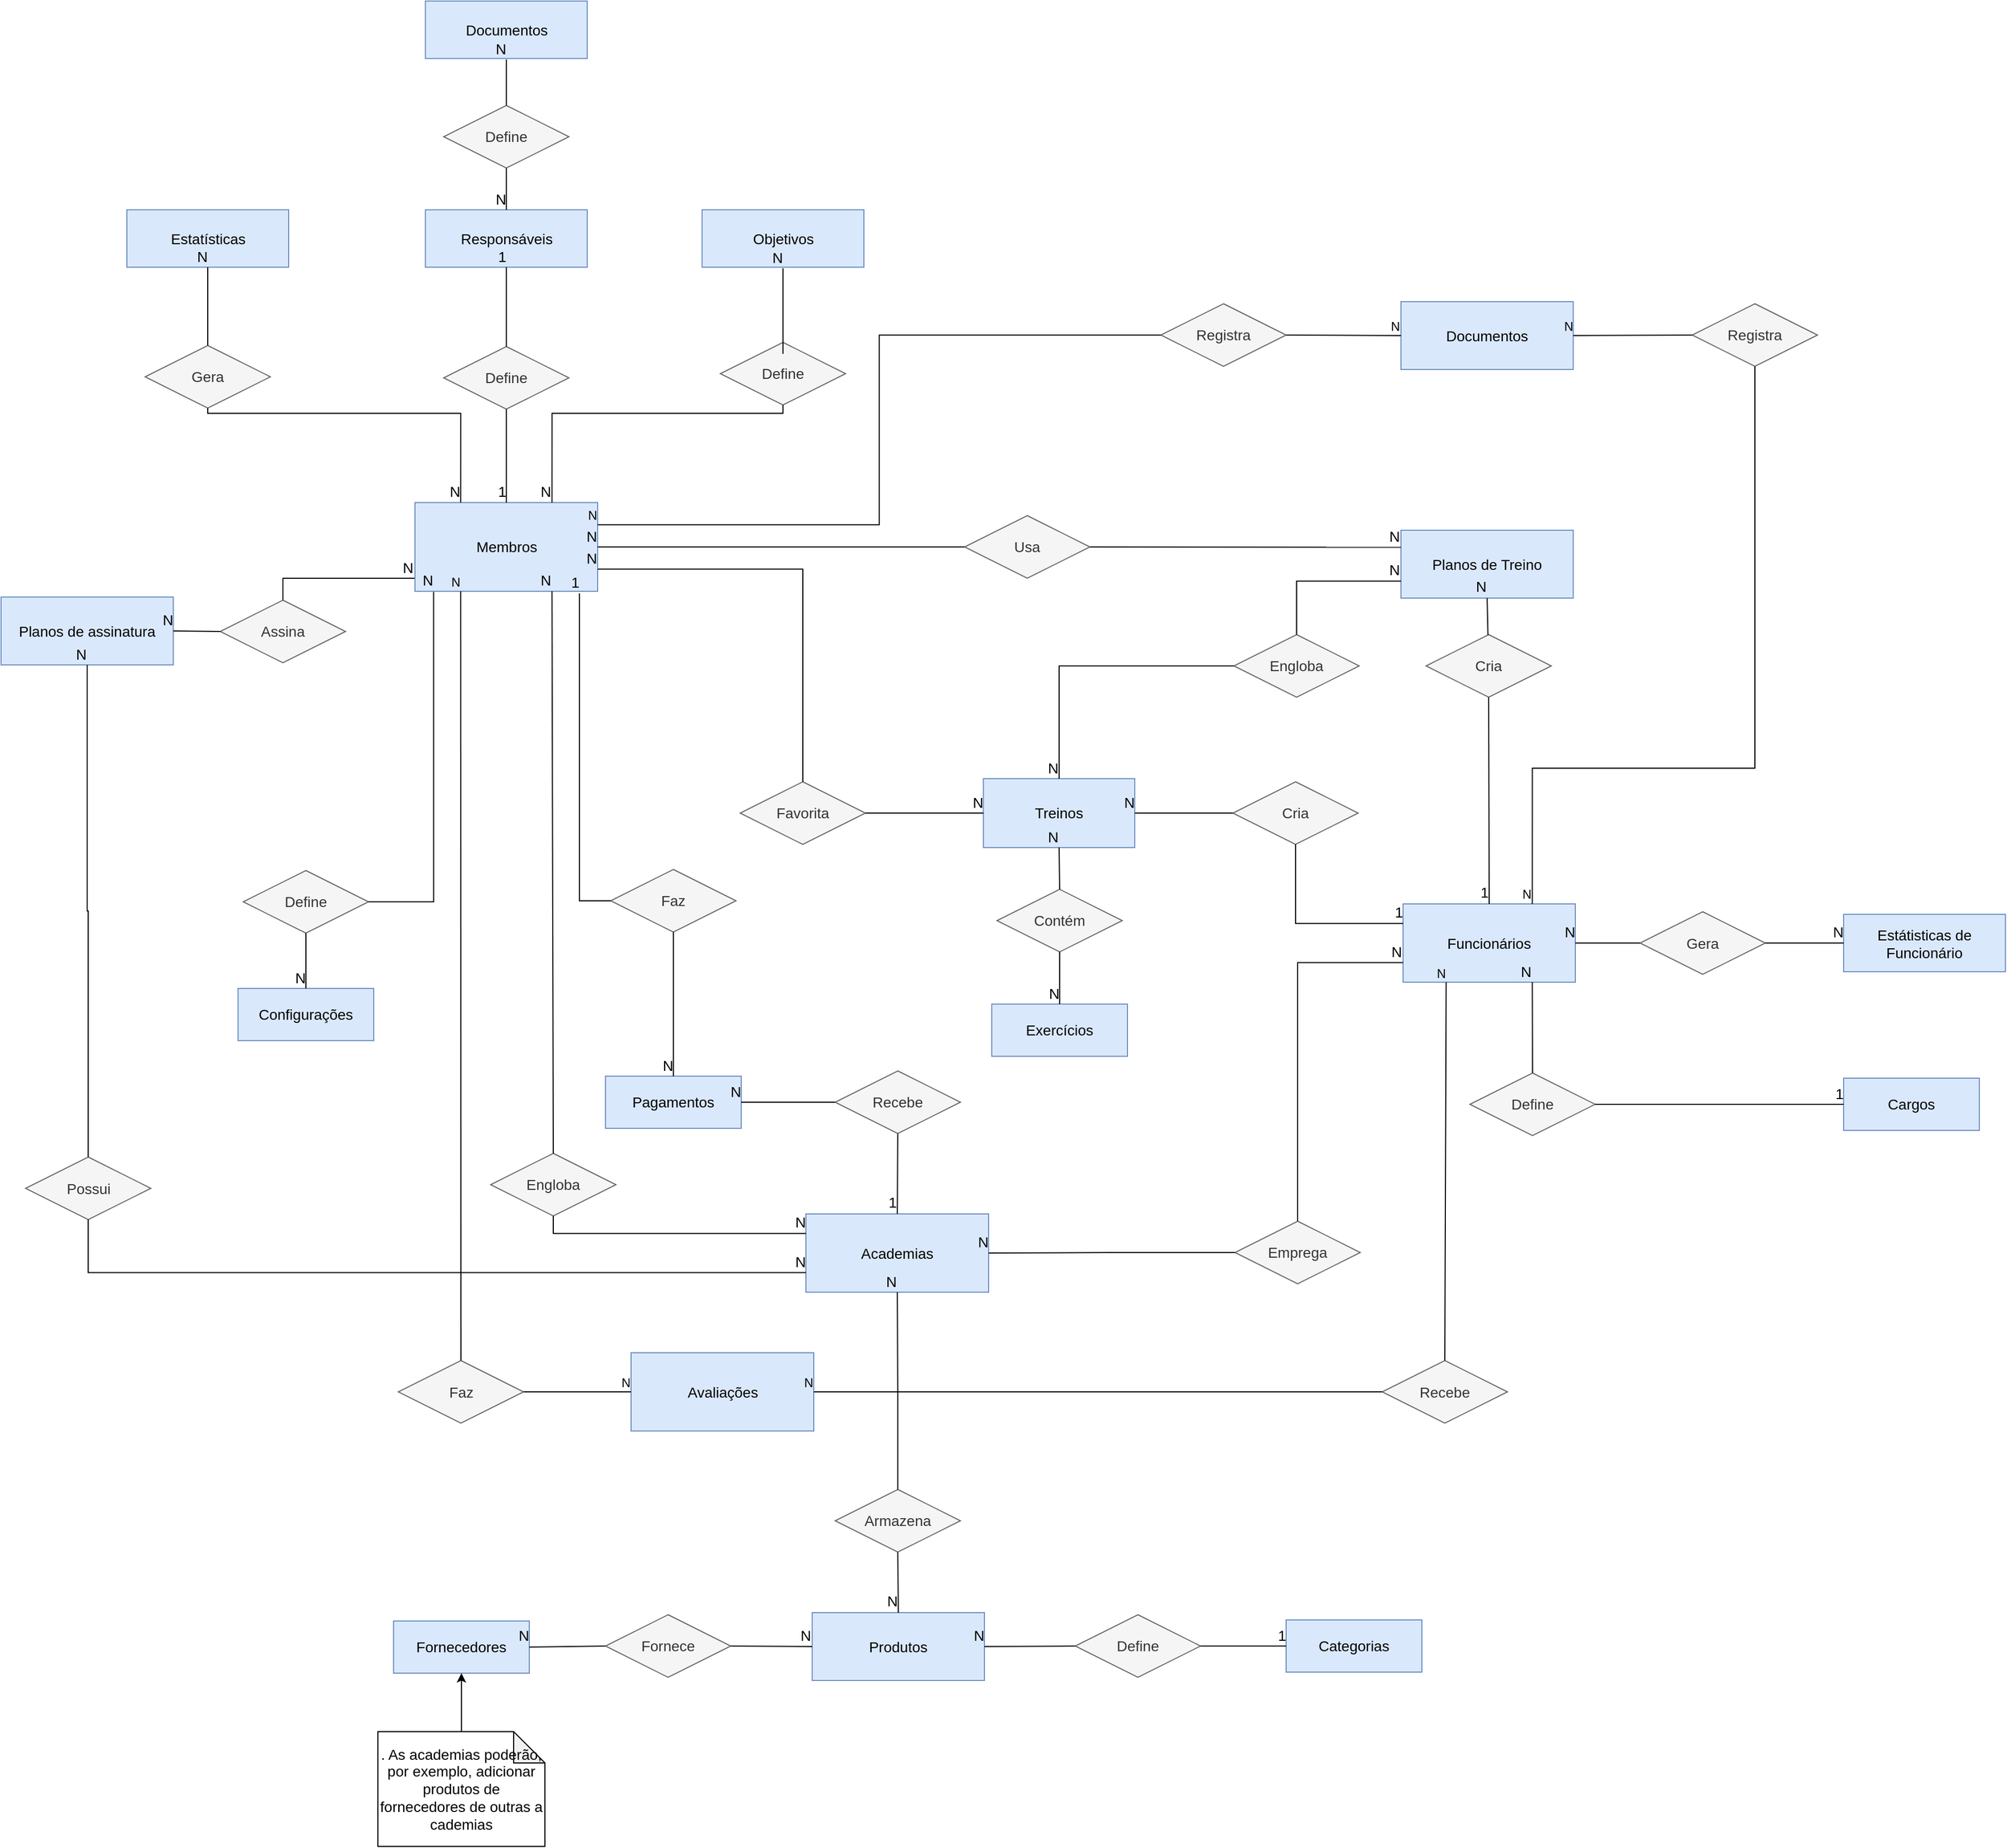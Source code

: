 <mxfile version="18.1.3" type="github">
  <diagram id="R2lEEEUBdFMjLlhIrx00" name="Page-1">
    <mxGraphModel dx="2377" dy="1815" grid="1" gridSize="10" guides="1" tooltips="1" connect="1" arrows="1" fold="1" page="1" pageScale="1" pageWidth="850" pageHeight="1100" math="0" shadow="0" extFonts="Permanent Marker^https://fonts.googleapis.com/css?family=Permanent+Marker">
      <root>
        <mxCell id="0" />
        <mxCell id="1" parent="0" />
        <mxCell id="iCk9-2E1jP67kZgRKyJW-1" value="Membros" style="whiteSpace=wrap;html=1;align=center;fillColor=#dae8fc;strokeColor=#6c8ebf;fontSize=14;" parent="1" vertex="1">
          <mxGeometry x="216.5" y="45.5" width="175" height="85" as="geometry" />
        </mxCell>
        <mxCell id="iCk9-2E1jP67kZgRKyJW-2" value="Academias" style="whiteSpace=wrap;html=1;align=center;fillColor=#dae8fc;strokeColor=#6c8ebf;fontSize=14;" parent="1" vertex="1">
          <mxGeometry x="591" y="727" width="175" height="75" as="geometry" />
        </mxCell>
        <mxCell id="iCk9-2E1jP67kZgRKyJW-3" value="Funcionários" style="whiteSpace=wrap;html=1;align=center;fillColor=#dae8fc;strokeColor=#6c8ebf;fontSize=14;" parent="1" vertex="1">
          <mxGeometry x="1163" y="430" width="165" height="75" as="geometry" />
        </mxCell>
        <mxCell id="iCk9-2E1jP67kZgRKyJW-4" value="Treinos" style="whiteSpace=wrap;html=1;align=center;fillColor=#dae8fc;strokeColor=#6c8ebf;fontSize=14;" parent="1" vertex="1">
          <mxGeometry x="761" y="310" width="145" height="66" as="geometry" />
        </mxCell>
        <mxCell id="iCk9-2E1jP67kZgRKyJW-5" value="Planos de Treino" style="whiteSpace=wrap;html=1;align=center;fillColor=#dae8fc;strokeColor=#6c8ebf;fontSize=14;" parent="1" vertex="1">
          <mxGeometry x="1161" y="72" width="165" height="65" as="geometry" />
        </mxCell>
        <mxCell id="iCk9-2E1jP67kZgRKyJW-6" value="Planos de assinatura" style="whiteSpace=wrap;html=1;align=center;fillColor=#dae8fc;strokeColor=#6c8ebf;fontSize=14;" parent="1" vertex="1">
          <mxGeometry x="-180" y="136" width="165" height="65" as="geometry" />
        </mxCell>
        <mxCell id="fcgtsVXCup1IQe4CUZaq-1" value="Exercícios" style="whiteSpace=wrap;html=1;align=center;fillColor=#dae8fc;strokeColor=#6c8ebf;fontSize=14;" parent="1" vertex="1">
          <mxGeometry x="769" y="526" width="130" height="50" as="geometry" />
        </mxCell>
        <mxCell id="fcgtsVXCup1IQe4CUZaq-2" value="Categorias" style="whiteSpace=wrap;html=1;align=center;fillColor=#dae8fc;strokeColor=#6c8ebf;fontSize=14;" parent="1" vertex="1">
          <mxGeometry x="1051" y="1116" width="130" height="50" as="geometry" />
        </mxCell>
        <mxCell id="fcgtsVXCup1IQe4CUZaq-3" value="Produtos" style="whiteSpace=wrap;html=1;align=center;fillColor=#dae8fc;strokeColor=#6c8ebf;fontSize=14;" parent="1" vertex="1">
          <mxGeometry x="597" y="1109" width="165" height="65" as="geometry" />
        </mxCell>
        <mxCell id="fcgtsVXCup1IQe4CUZaq-7" value="Define" style="shape=rhombus;perimeter=rhombusPerimeter;whiteSpace=wrap;html=1;align=center;fillColor=#f5f5f5;strokeColor=#666666;fontColor=#333333;fontSize=14;" parent="1" vertex="1">
          <mxGeometry x="849" y="1111" width="120" height="60" as="geometry" />
        </mxCell>
        <mxCell id="fcgtsVXCup1IQe4CUZaq-8" value="" style="endArrow=none;html=1;rounded=0;exitX=1;exitY=0.5;exitDx=0;exitDy=0;fontSize=14;" parent="1" source="fcgtsVXCup1IQe4CUZaq-7" target="fcgtsVXCup1IQe4CUZaq-2" edge="1">
          <mxGeometry relative="1" as="geometry">
            <mxPoint x="559" y="1287" as="sourcePoint" />
            <mxPoint x="719" y="1287" as="targetPoint" />
          </mxGeometry>
        </mxCell>
        <mxCell id="fcgtsVXCup1IQe4CUZaq-9" value="1" style="resizable=0;html=1;align=right;verticalAlign=bottom;fontSize=14;" parent="fcgtsVXCup1IQe4CUZaq-8" connectable="0" vertex="1">
          <mxGeometry x="1" relative="1" as="geometry" />
        </mxCell>
        <mxCell id="fcgtsVXCup1IQe4CUZaq-10" value="" style="endArrow=none;html=1;rounded=0;entryX=1;entryY=0.5;entryDx=0;entryDy=0;exitX=0;exitY=0.5;exitDx=0;exitDy=0;fontSize=14;" parent="1" source="fcgtsVXCup1IQe4CUZaq-7" target="fcgtsVXCup1IQe4CUZaq-3" edge="1">
          <mxGeometry relative="1" as="geometry">
            <mxPoint x="244" y="967" as="sourcePoint" />
            <mxPoint x="404" y="967" as="targetPoint" />
          </mxGeometry>
        </mxCell>
        <mxCell id="fcgtsVXCup1IQe4CUZaq-11" value="N" style="resizable=0;html=1;align=right;verticalAlign=bottom;fontSize=14;" parent="fcgtsVXCup1IQe4CUZaq-10" connectable="0" vertex="1">
          <mxGeometry x="1" relative="1" as="geometry" />
        </mxCell>
        <mxCell id="fcgtsVXCup1IQe4CUZaq-12" value="Assina" style="shape=rhombus;perimeter=rhombusPerimeter;whiteSpace=wrap;html=1;align=center;fillColor=#f5f5f5;strokeColor=#666666;fontColor=#333333;fontSize=14;" parent="1" vertex="1">
          <mxGeometry x="30" y="139" width="120" height="60" as="geometry" />
        </mxCell>
        <mxCell id="fcgtsVXCup1IQe4CUZaq-20" value="" style="endArrow=none;html=1;rounded=0;fontSize=14;exitX=0.5;exitY=0;exitDx=0;exitDy=0;entryX=-0.002;entryY=0.853;entryDx=0;entryDy=0;entryPerimeter=0;edgeStyle=orthogonalEdgeStyle;" parent="1" source="fcgtsVXCup1IQe4CUZaq-12" target="iCk9-2E1jP67kZgRKyJW-1" edge="1">
          <mxGeometry relative="1" as="geometry">
            <mxPoint x="59" y="253" as="sourcePoint" />
            <mxPoint x="219" y="253" as="targetPoint" />
          </mxGeometry>
        </mxCell>
        <mxCell id="fcgtsVXCup1IQe4CUZaq-21" value="N" style="resizable=0;html=1;align=right;verticalAlign=bottom;fontSize=14;" parent="fcgtsVXCup1IQe4CUZaq-20" connectable="0" vertex="1">
          <mxGeometry x="1" relative="1" as="geometry" />
        </mxCell>
        <mxCell id="fcgtsVXCup1IQe4CUZaq-23" value="" style="endArrow=none;html=1;rounded=0;entryX=1;entryY=0.5;entryDx=0;entryDy=0;exitX=0;exitY=0.5;exitDx=0;exitDy=0;fontSize=14;" parent="1" source="fcgtsVXCup1IQe4CUZaq-12" target="iCk9-2E1jP67kZgRKyJW-6" edge="1">
          <mxGeometry relative="1" as="geometry">
            <mxPoint x="29" y="292.41" as="sourcePoint" />
            <mxPoint x="-21" y="158" as="targetPoint" />
          </mxGeometry>
        </mxCell>
        <mxCell id="fcgtsVXCup1IQe4CUZaq-24" value="N" style="resizable=0;html=1;align=right;verticalAlign=bottom;fontSize=14;" parent="fcgtsVXCup1IQe4CUZaq-23" connectable="0" vertex="1">
          <mxGeometry x="1" relative="1" as="geometry" />
        </mxCell>
        <mxCell id="fcgtsVXCup1IQe4CUZaq-25" value="Usa" style="shape=rhombus;perimeter=rhombusPerimeter;whiteSpace=wrap;html=1;align=center;fillColor=#f5f5f5;strokeColor=#666666;fontColor=#333333;fontSize=14;" parent="1" vertex="1">
          <mxGeometry x="743" y="58" width="120" height="60" as="geometry" />
        </mxCell>
        <mxCell id="fcgtsVXCup1IQe4CUZaq-29" value="" style="endArrow=none;html=1;rounded=0;entryX=1;entryY=0.5;entryDx=0;entryDy=0;fontSize=14;" parent="1" source="fcgtsVXCup1IQe4CUZaq-25" target="iCk9-2E1jP67kZgRKyJW-1" edge="1">
          <mxGeometry relative="1" as="geometry">
            <mxPoint x="470" y="330" as="sourcePoint" />
            <mxPoint x="630" y="330" as="targetPoint" />
          </mxGeometry>
        </mxCell>
        <mxCell id="fcgtsVXCup1IQe4CUZaq-30" value="N" style="resizable=0;html=1;align=right;verticalAlign=bottom;fontSize=14;" parent="fcgtsVXCup1IQe4CUZaq-29" connectable="0" vertex="1">
          <mxGeometry x="1" relative="1" as="geometry" />
        </mxCell>
        <mxCell id="fcgtsVXCup1IQe4CUZaq-31" value="" style="endArrow=none;html=1;rounded=0;entryX=0;entryY=0.25;entryDx=0;entryDy=0;exitX=1;exitY=0.5;exitDx=0;exitDy=0;fontSize=14;" parent="1" source="fcgtsVXCup1IQe4CUZaq-25" target="iCk9-2E1jP67kZgRKyJW-5" edge="1">
          <mxGeometry relative="1" as="geometry">
            <mxPoint x="960" y="260" as="sourcePoint" />
            <mxPoint x="740" y="300" as="targetPoint" />
          </mxGeometry>
        </mxCell>
        <mxCell id="fcgtsVXCup1IQe4CUZaq-32" value="N" style="resizable=0;html=1;align=right;verticalAlign=bottom;fontSize=14;" parent="fcgtsVXCup1IQe4CUZaq-31" connectable="0" vertex="1">
          <mxGeometry x="1" relative="1" as="geometry" />
        </mxCell>
        <mxCell id="fcgtsVXCup1IQe4CUZaq-33" value="Cria" style="shape=rhombus;perimeter=rhombusPerimeter;whiteSpace=wrap;html=1;align=center;fillColor=#f5f5f5;strokeColor=#666666;fontColor=#333333;fontSize=14;" parent="1" vertex="1">
          <mxGeometry x="1185" y="172" width="120" height="60" as="geometry" />
        </mxCell>
        <mxCell id="fcgtsVXCup1IQe4CUZaq-34" value="" style="endArrow=none;html=1;rounded=0;entryX=0.5;entryY=1;entryDx=0;entryDy=0;fontSize=14;" parent="1" source="fcgtsVXCup1IQe4CUZaq-33" target="iCk9-2E1jP67kZgRKyJW-5" edge="1">
          <mxGeometry relative="1" as="geometry">
            <mxPoint x="1010" y="390" as="sourcePoint" />
            <mxPoint x="1170" y="390" as="targetPoint" />
          </mxGeometry>
        </mxCell>
        <mxCell id="fcgtsVXCup1IQe4CUZaq-35" value="N" style="resizable=0;html=1;align=right;verticalAlign=bottom;fontSize=14;" parent="fcgtsVXCup1IQe4CUZaq-34" connectable="0" vertex="1">
          <mxGeometry x="1" relative="1" as="geometry" />
        </mxCell>
        <mxCell id="fcgtsVXCup1IQe4CUZaq-36" value="" style="endArrow=none;html=1;rounded=0;entryX=0.5;entryY=0;entryDx=0;entryDy=0;exitX=0.5;exitY=1;exitDx=0;exitDy=0;fontSize=14;" parent="1" source="fcgtsVXCup1IQe4CUZaq-33" target="iCk9-2E1jP67kZgRKyJW-3" edge="1">
          <mxGeometry relative="1" as="geometry">
            <mxPoint x="991" y="390" as="sourcePoint" />
            <mxPoint x="1151" y="390" as="targetPoint" />
          </mxGeometry>
        </mxCell>
        <mxCell id="fcgtsVXCup1IQe4CUZaq-37" value="1" style="resizable=0;html=1;align=right;verticalAlign=bottom;fontSize=14;" parent="fcgtsVXCup1IQe4CUZaq-36" connectable="0" vertex="1">
          <mxGeometry x="1" relative="1" as="geometry" />
        </mxCell>
        <mxCell id="fcgtsVXCup1IQe4CUZaq-38" value="Cargos" style="whiteSpace=wrap;html=1;align=center;fillColor=#dae8fc;strokeColor=#6c8ebf;fontSize=14;" parent="1" vertex="1">
          <mxGeometry x="1585" y="597" width="130" height="50" as="geometry" />
        </mxCell>
        <mxCell id="fcgtsVXCup1IQe4CUZaq-39" value="Define" style="shape=rhombus;perimeter=rhombusPerimeter;whiteSpace=wrap;html=1;align=center;fillColor=#f5f5f5;fontColor=#333333;strokeColor=#666666;fontSize=14;" parent="1" vertex="1">
          <mxGeometry x="1227" y="592" width="120" height="60" as="geometry" />
        </mxCell>
        <mxCell id="fcgtsVXCup1IQe4CUZaq-40" value="" style="endArrow=none;html=1;rounded=0;entryX=0.75;entryY=1;entryDx=0;entryDy=0;fontSize=14;exitX=0.5;exitY=0;exitDx=0;exitDy=0;" parent="1" target="iCk9-2E1jP67kZgRKyJW-3" edge="1" source="fcgtsVXCup1IQe4CUZaq-39">
          <mxGeometry relative="1" as="geometry">
            <mxPoint x="1246" y="530" as="sourcePoint" />
            <mxPoint x="1371" y="740" as="targetPoint" />
          </mxGeometry>
        </mxCell>
        <mxCell id="fcgtsVXCup1IQe4CUZaq-41" value="N" style="resizable=0;html=1;align=right;verticalAlign=bottom;fontSize=14;" parent="fcgtsVXCup1IQe4CUZaq-40" connectable="0" vertex="1">
          <mxGeometry x="1" relative="1" as="geometry" />
        </mxCell>
        <mxCell id="fcgtsVXCup1IQe4CUZaq-42" value="" style="endArrow=none;html=1;rounded=0;entryX=0;entryY=0.5;entryDx=0;entryDy=0;exitX=1;exitY=0.5;exitDx=0;exitDy=0;fontSize=14;" parent="1" source="fcgtsVXCup1IQe4CUZaq-39" target="fcgtsVXCup1IQe4CUZaq-38" edge="1">
          <mxGeometry relative="1" as="geometry">
            <mxPoint x="1471" y="662" as="sourcePoint" />
            <mxPoint x="1471" y="552" as="targetPoint" />
            <Array as="points" />
          </mxGeometry>
        </mxCell>
        <mxCell id="fcgtsVXCup1IQe4CUZaq-43" value="1" style="resizable=0;html=1;align=right;verticalAlign=bottom;fontSize=14;" parent="fcgtsVXCup1IQe4CUZaq-42" connectable="0" vertex="1">
          <mxGeometry x="1" relative="1" as="geometry" />
        </mxCell>
        <mxCell id="fcgtsVXCup1IQe4CUZaq-44" value="Engloba" style="shape=rhombus;perimeter=rhombusPerimeter;whiteSpace=wrap;html=1;align=center;fillColor=#f5f5f5;strokeColor=#666666;fontColor=#333333;fontSize=14;" parent="1" vertex="1">
          <mxGeometry x="1001" y="172" width="120" height="60" as="geometry" />
        </mxCell>
        <mxCell id="fcgtsVXCup1IQe4CUZaq-45" value="" style="endArrow=none;html=1;rounded=0;entryX=0.5;entryY=0;entryDx=0;entryDy=0;exitX=0;exitY=0.5;exitDx=0;exitDy=0;edgeStyle=orthogonalEdgeStyle;fontSize=14;" parent="1" source="fcgtsVXCup1IQe4CUZaq-44" target="iCk9-2E1jP67kZgRKyJW-4" edge="1">
          <mxGeometry relative="1" as="geometry">
            <mxPoint x="1170" y="330" as="sourcePoint" />
            <mxPoint x="1330" y="330" as="targetPoint" />
          </mxGeometry>
        </mxCell>
        <mxCell id="fcgtsVXCup1IQe4CUZaq-46" value="N" style="resizable=0;html=1;align=right;verticalAlign=bottom;fontSize=14;" parent="fcgtsVXCup1IQe4CUZaq-45" connectable="0" vertex="1">
          <mxGeometry x="1" relative="1" as="geometry" />
        </mxCell>
        <mxCell id="fcgtsVXCup1IQe4CUZaq-47" value="" style="endArrow=none;html=1;rounded=0;entryX=0;entryY=0.75;entryDx=0;entryDy=0;exitX=0.5;exitY=0;exitDx=0;exitDy=0;edgeStyle=orthogonalEdgeStyle;fontSize=14;" parent="1" source="fcgtsVXCup1IQe4CUZaq-44" target="iCk9-2E1jP67kZgRKyJW-5" edge="1">
          <mxGeometry relative="1" as="geometry">
            <mxPoint x="1460" y="360" as="sourcePoint" />
            <mxPoint x="1620" y="360" as="targetPoint" />
          </mxGeometry>
        </mxCell>
        <mxCell id="fcgtsVXCup1IQe4CUZaq-48" value="N" style="resizable=0;html=1;align=right;verticalAlign=bottom;fontSize=14;" parent="fcgtsVXCup1IQe4CUZaq-47" connectable="0" vertex="1">
          <mxGeometry x="1" relative="1" as="geometry" />
        </mxCell>
        <mxCell id="fcgtsVXCup1IQe4CUZaq-49" value="Contém" style="shape=rhombus;perimeter=rhombusPerimeter;whiteSpace=wrap;html=1;align=center;fillColor=#f5f5f5;strokeColor=#666666;fontColor=#333333;fontSize=14;" parent="1" vertex="1">
          <mxGeometry x="774" y="416" width="120" height="60" as="geometry" />
        </mxCell>
        <mxCell id="fcgtsVXCup1IQe4CUZaq-50" value="" style="endArrow=none;html=1;rounded=0;entryX=0.5;entryY=1;entryDx=0;entryDy=0;exitX=0.5;exitY=0;exitDx=0;exitDy=0;fontSize=14;" parent="1" source="fcgtsVXCup1IQe4CUZaq-49" target="iCk9-2E1jP67kZgRKyJW-4" edge="1">
          <mxGeometry relative="1" as="geometry">
            <mxPoint x="816" y="40" as="sourcePoint" />
            <mxPoint x="866" y="70" as="targetPoint" />
          </mxGeometry>
        </mxCell>
        <mxCell id="fcgtsVXCup1IQe4CUZaq-51" value="N" style="resizable=0;html=1;align=right;verticalAlign=bottom;fontSize=14;" parent="fcgtsVXCup1IQe4CUZaq-50" connectable="0" vertex="1">
          <mxGeometry x="1" relative="1" as="geometry" />
        </mxCell>
        <mxCell id="fcgtsVXCup1IQe4CUZaq-52" value="" style="endArrow=none;html=1;rounded=0;exitX=0.5;exitY=1;exitDx=0;exitDy=0;entryX=0.5;entryY=0;entryDx=0;entryDy=0;fontSize=14;" parent="1" source="fcgtsVXCup1IQe4CUZaq-49" target="fcgtsVXCup1IQe4CUZaq-1" edge="1">
          <mxGeometry relative="1" as="geometry">
            <mxPoint x="861" y="480" as="sourcePoint" />
            <mxPoint x="831" y="560" as="targetPoint" />
          </mxGeometry>
        </mxCell>
        <mxCell id="fcgtsVXCup1IQe4CUZaq-53" value="N" style="resizable=0;html=1;align=right;verticalAlign=bottom;fontSize=14;" parent="fcgtsVXCup1IQe4CUZaq-52" connectable="0" vertex="1">
          <mxGeometry x="1" relative="1" as="geometry" />
        </mxCell>
        <mxCell id="oED_V43N3WR1hE2ZuyAU-3" value="Favorita" style="shape=rhombus;perimeter=rhombusPerimeter;whiteSpace=wrap;html=1;align=center;fillColor=#f5f5f5;strokeColor=#666666;fontColor=#333333;fontSize=14;" parent="1" vertex="1">
          <mxGeometry x="528" y="313" width="120" height="60" as="geometry" />
        </mxCell>
        <mxCell id="oED_V43N3WR1hE2ZuyAU-4" value="" style="endArrow=none;html=1;rounded=0;entryX=1;entryY=0.75;entryDx=0;entryDy=0;exitX=0.5;exitY=0;exitDx=0;exitDy=0;edgeStyle=orthogonalEdgeStyle;fontSize=14;" parent="1" source="oED_V43N3WR1hE2ZuyAU-3" target="iCk9-2E1jP67kZgRKyJW-1" edge="1">
          <mxGeometry relative="1" as="geometry">
            <mxPoint x="-21" y="70" as="sourcePoint" />
            <mxPoint x="139" y="70" as="targetPoint" />
          </mxGeometry>
        </mxCell>
        <mxCell id="oED_V43N3WR1hE2ZuyAU-5" value="N" style="resizable=0;html=1;align=right;verticalAlign=bottom;fontSize=14;" parent="oED_V43N3WR1hE2ZuyAU-4" connectable="0" vertex="1">
          <mxGeometry x="1" relative="1" as="geometry" />
        </mxCell>
        <mxCell id="oED_V43N3WR1hE2ZuyAU-6" value="" style="endArrow=none;html=1;rounded=0;entryX=0;entryY=0.5;entryDx=0;entryDy=0;exitX=1;exitY=0.5;exitDx=0;exitDy=0;edgeStyle=orthogonalEdgeStyle;fontSize=14;" parent="1" source="oED_V43N3WR1hE2ZuyAU-3" target="iCk9-2E1jP67kZgRKyJW-4" edge="1">
          <mxGeometry relative="1" as="geometry">
            <mxPoint x="500.0" y="160.0" as="sourcePoint" />
            <mxPoint x="500.0" y="215.0" as="targetPoint" />
          </mxGeometry>
        </mxCell>
        <mxCell id="oED_V43N3WR1hE2ZuyAU-7" value="N" style="resizable=0;html=1;align=right;verticalAlign=bottom;fontSize=14;" parent="oED_V43N3WR1hE2ZuyAU-6" connectable="0" vertex="1">
          <mxGeometry x="1" relative="1" as="geometry" />
        </mxCell>
        <mxCell id="F2c1XKnqrZpH1CtMNIdb-1" value="Configurações" style="whiteSpace=wrap;html=1;align=center;fillColor=#dae8fc;strokeColor=#6c8ebf;fontSize=14;" parent="1" vertex="1">
          <mxGeometry x="47" y="511" width="130" height="50" as="geometry" />
        </mxCell>
        <mxCell id="F2c1XKnqrZpH1CtMNIdb-2" value="Pagamentos" style="whiteSpace=wrap;html=1;align=center;fillColor=#dae8fc;strokeColor=#6c8ebf;fontSize=14;" parent="1" vertex="1">
          <mxGeometry x="399" y="595" width="130" height="50" as="geometry" />
        </mxCell>
        <mxCell id="F2c1XKnqrZpH1CtMNIdb-3" value="Define" style="shape=rhombus;perimeter=rhombusPerimeter;whiteSpace=wrap;html=1;align=center;fillColor=#f5f5f5;strokeColor=#666666;fontColor=#333333;fontSize=14;" parent="1" vertex="1">
          <mxGeometry x="52" y="398" width="120" height="60" as="geometry" />
        </mxCell>
        <mxCell id="F2c1XKnqrZpH1CtMNIdb-4" value="Faz" style="shape=rhombus;perimeter=rhombusPerimeter;whiteSpace=wrap;html=1;align=center;fillColor=#f5f5f5;strokeColor=#666666;fontColor=#333333;fontSize=14;" parent="1" vertex="1">
          <mxGeometry x="404" y="397" width="120" height="60" as="geometry" />
        </mxCell>
        <mxCell id="F2c1XKnqrZpH1CtMNIdb-11" value="" style="endArrow=none;html=1;rounded=0;exitX=0;exitY=0.5;exitDx=0;exitDy=0;entryX=0.9;entryY=1.023;entryDx=0;entryDy=0;edgeStyle=orthogonalEdgeStyle;entryPerimeter=0;fontSize=14;" parent="1" source="F2c1XKnqrZpH1CtMNIdb-4" target="iCk9-2E1jP67kZgRKyJW-1" edge="1">
          <mxGeometry relative="1" as="geometry">
            <mxPoint x="139" y="720" as="sourcePoint" />
            <mxPoint x="299" y="720" as="targetPoint" />
          </mxGeometry>
        </mxCell>
        <mxCell id="F2c1XKnqrZpH1CtMNIdb-12" value="1" style="resizable=0;html=1;align=right;verticalAlign=bottom;fontSize=14;" parent="F2c1XKnqrZpH1CtMNIdb-11" connectable="0" vertex="1">
          <mxGeometry x="1" relative="1" as="geometry" />
        </mxCell>
        <mxCell id="Q3FFMp1WOEq77cfF40A3-2" value="" style="endArrow=none;html=1;rounded=0;entryX=0.5;entryY=0;entryDx=0;entryDy=0;exitX=0.5;exitY=1;exitDx=0;exitDy=0;fontSize=14;" parent="1" source="F2c1XKnqrZpH1CtMNIdb-4" target="F2c1XKnqrZpH1CtMNIdb-2" edge="1">
          <mxGeometry relative="1" as="geometry">
            <mxPoint x="464" y="500" as="sourcePoint" />
            <mxPoint x="359" y="629" as="targetPoint" />
          </mxGeometry>
        </mxCell>
        <mxCell id="Q3FFMp1WOEq77cfF40A3-3" value="N" style="resizable=0;html=1;align=right;verticalAlign=bottom;fontSize=14;" parent="Q3FFMp1WOEq77cfF40A3-2" connectable="0" vertex="1">
          <mxGeometry x="1" relative="1" as="geometry" />
        </mxCell>
        <mxCell id="W1gNpR1HgXUMEulXx9a_-4" value="" style="endArrow=none;html=1;rounded=0;entryX=0.102;entryY=1.007;entryDx=0;entryDy=0;edgeStyle=orthogonalEdgeStyle;exitX=1;exitY=0.5;exitDx=0;exitDy=0;entryPerimeter=0;fontSize=14;" parent="1" source="F2c1XKnqrZpH1CtMNIdb-3" target="iCk9-2E1jP67kZgRKyJW-1" edge="1">
          <mxGeometry relative="1" as="geometry">
            <mxPoint x="-1" y="530" as="sourcePoint" />
            <mxPoint x="159" y="530" as="targetPoint" />
          </mxGeometry>
        </mxCell>
        <mxCell id="W1gNpR1HgXUMEulXx9a_-5" value="N" style="resizable=0;html=1;align=right;verticalAlign=bottom;fontSize=14;" parent="W1gNpR1HgXUMEulXx9a_-4" connectable="0" vertex="1">
          <mxGeometry x="1" relative="1" as="geometry" />
        </mxCell>
        <mxCell id="W1gNpR1HgXUMEulXx9a_-6" value="Recebe" style="shape=rhombus;perimeter=rhombusPerimeter;whiteSpace=wrap;html=1;align=center;fillColor=#f5f5f5;strokeColor=#666666;fontColor=#333333;fontSize=14;" parent="1" vertex="1">
          <mxGeometry x="619" y="590" width="120" height="60" as="geometry" />
        </mxCell>
        <mxCell id="W1gNpR1HgXUMEulXx9a_-13" value="" style="endArrow=none;html=1;rounded=0;entryX=1;entryY=0.5;entryDx=0;entryDy=0;exitX=0;exitY=0.5;exitDx=0;exitDy=0;fontSize=14;" parent="1" source="W1gNpR1HgXUMEulXx9a_-6" target="F2c1XKnqrZpH1CtMNIdb-2" edge="1">
          <mxGeometry relative="1" as="geometry">
            <mxPoint x="840" y="829" as="sourcePoint" />
            <mxPoint x="1000" y="829" as="targetPoint" />
          </mxGeometry>
        </mxCell>
        <mxCell id="W1gNpR1HgXUMEulXx9a_-14" value="N" style="resizable=0;html=1;align=right;verticalAlign=bottom;fontSize=14;" parent="W1gNpR1HgXUMEulXx9a_-13" connectable="0" vertex="1">
          <mxGeometry x="1" relative="1" as="geometry" />
        </mxCell>
        <mxCell id="W1gNpR1HgXUMEulXx9a_-15" value="" style="endArrow=none;html=1;rounded=0;entryX=0.5;entryY=0;entryDx=0;entryDy=0;exitX=0.5;exitY=1;exitDx=0;exitDy=0;fontSize=14;" parent="1" source="W1gNpR1HgXUMEulXx9a_-6" target="iCk9-2E1jP67kZgRKyJW-2" edge="1">
          <mxGeometry relative="1" as="geometry">
            <mxPoint x="549" y="819" as="sourcePoint" />
            <mxPoint x="709" y="819" as="targetPoint" />
          </mxGeometry>
        </mxCell>
        <mxCell id="W1gNpR1HgXUMEulXx9a_-16" value="1" style="resizable=0;html=1;align=right;verticalAlign=bottom;fontSize=14;" parent="W1gNpR1HgXUMEulXx9a_-15" connectable="0" vertex="1">
          <mxGeometry x="1" relative="1" as="geometry" />
        </mxCell>
        <mxCell id="W1gNpR1HgXUMEulXx9a_-17" value="Fornece" style="shape=rhombus;perimeter=rhombusPerimeter;whiteSpace=wrap;html=1;align=center;fillColor=#f5f5f5;strokeColor=#666666;fontColor=#333333;fontSize=14;" parent="1" vertex="1">
          <mxGeometry x="399" y="1111" width="120" height="60" as="geometry" />
        </mxCell>
        <mxCell id="W1gNpR1HgXUMEulXx9a_-18" value="Fornecedores" style="whiteSpace=wrap;html=1;align=center;fillColor=#dae8fc;strokeColor=#6c8ebf;fontSize=14;" parent="1" vertex="1">
          <mxGeometry x="196" y="1117" width="130" height="50" as="geometry" />
        </mxCell>
        <mxCell id="W1gNpR1HgXUMEulXx9a_-19" value="" style="endArrow=none;html=1;rounded=0;entryX=0;entryY=0.5;entryDx=0;entryDy=0;exitX=1;exitY=0.5;exitDx=0;exitDy=0;fontSize=14;" parent="1" source="W1gNpR1HgXUMEulXx9a_-17" target="fcgtsVXCup1IQe4CUZaq-3" edge="1">
          <mxGeometry relative="1" as="geometry">
            <mxPoint x="209" y="927" as="sourcePoint" />
            <mxPoint x="369" y="927" as="targetPoint" />
          </mxGeometry>
        </mxCell>
        <mxCell id="W1gNpR1HgXUMEulXx9a_-20" value="N" style="resizable=0;html=1;align=right;verticalAlign=bottom;fontSize=14;" parent="W1gNpR1HgXUMEulXx9a_-19" connectable="0" vertex="1">
          <mxGeometry x="1" relative="1" as="geometry" />
        </mxCell>
        <mxCell id="W1gNpR1HgXUMEulXx9a_-21" value="" style="endArrow=none;html=1;rounded=0;entryX=1;entryY=0.5;entryDx=0;entryDy=0;exitX=0;exitY=0.5;exitDx=0;exitDy=0;fontSize=14;" parent="1" source="W1gNpR1HgXUMEulXx9a_-17" target="W1gNpR1HgXUMEulXx9a_-18" edge="1">
          <mxGeometry relative="1" as="geometry">
            <mxPoint x="239" y="1237" as="sourcePoint" />
            <mxPoint x="399" y="1237" as="targetPoint" />
          </mxGeometry>
        </mxCell>
        <mxCell id="W1gNpR1HgXUMEulXx9a_-22" value="N" style="resizable=0;html=1;align=right;verticalAlign=bottom;fontSize=14;" parent="W1gNpR1HgXUMEulXx9a_-21" connectable="0" vertex="1">
          <mxGeometry x="1" relative="1" as="geometry" />
        </mxCell>
        <mxCell id="XQXQvJx5PxABI4XzmC7R-9" value="" style="edgeStyle=orthogonalEdgeStyle;rounded=0;orthogonalLoop=1;jettySize=auto;html=1;fontSize=14;" parent="1" source="W1gNpR1HgXUMEulXx9a_-24" target="W1gNpR1HgXUMEulXx9a_-18" edge="1">
          <mxGeometry relative="1" as="geometry" />
        </mxCell>
        <mxCell id="W1gNpR1HgXUMEulXx9a_-24" value=". As academias poderão, por exemplo, adicionar produtos de fornecedores de outras a cademias" style="shape=note;whiteSpace=wrap;html=1;backgroundOutline=1;darkOpacity=0.05;fontSize=14;" parent="1" vertex="1">
          <mxGeometry x="181" y="1223" width="160" height="110" as="geometry" />
        </mxCell>
        <mxCell id="W1gNpR1HgXUMEulXx9a_-25" value="Armazena" style="shape=rhombus;perimeter=rhombusPerimeter;whiteSpace=wrap;html=1;align=center;fillColor=#f5f5f5;strokeColor=#666666;fontColor=#333333;fontSize=14;" parent="1" vertex="1">
          <mxGeometry x="619" y="991" width="120" height="60" as="geometry" />
        </mxCell>
        <mxCell id="W1gNpR1HgXUMEulXx9a_-26" value="" style="endArrow=none;html=1;rounded=0;entryX=0.5;entryY=1;entryDx=0;entryDy=0;exitX=0.5;exitY=0;exitDx=0;exitDy=0;edgeStyle=orthogonalEdgeStyle;fontSize=14;" parent="1" source="W1gNpR1HgXUMEulXx9a_-25" target="iCk9-2E1jP67kZgRKyJW-2" edge="1">
          <mxGeometry relative="1" as="geometry">
            <mxPoint x="639" y="839" as="sourcePoint" />
            <mxPoint x="799" y="839" as="targetPoint" />
          </mxGeometry>
        </mxCell>
        <mxCell id="W1gNpR1HgXUMEulXx9a_-27" value="N" style="resizable=0;html=1;align=right;verticalAlign=bottom;fontSize=14;" parent="W1gNpR1HgXUMEulXx9a_-26" connectable="0" vertex="1">
          <mxGeometry x="1" relative="1" as="geometry" />
        </mxCell>
        <mxCell id="W1gNpR1HgXUMEulXx9a_-28" value="" style="endArrow=none;html=1;rounded=0;entryX=0.5;entryY=0;entryDx=0;entryDy=0;exitX=0.5;exitY=1;exitDx=0;exitDy=0;fontSize=14;" parent="1" source="W1gNpR1HgXUMEulXx9a_-25" target="fcgtsVXCup1IQe4CUZaq-3" edge="1">
          <mxGeometry relative="1" as="geometry">
            <mxPoint x="484" y="982" as="sourcePoint" />
            <mxPoint x="625" y="982" as="targetPoint" />
          </mxGeometry>
        </mxCell>
        <mxCell id="W1gNpR1HgXUMEulXx9a_-29" value="N" style="resizable=0;html=1;align=right;verticalAlign=bottom;fontSize=14;" parent="W1gNpR1HgXUMEulXx9a_-28" connectable="0" vertex="1">
          <mxGeometry x="1" relative="1" as="geometry" />
        </mxCell>
        <mxCell id="W1gNpR1HgXUMEulXx9a_-30" value="Emprega" style="shape=rhombus;perimeter=rhombusPerimeter;whiteSpace=wrap;html=1;align=center;fillColor=#f5f5f5;strokeColor=#666666;fontColor=#333333;fontSize=14;" parent="1" vertex="1">
          <mxGeometry x="1002" y="734" width="120" height="60" as="geometry" />
        </mxCell>
        <mxCell id="W1gNpR1HgXUMEulXx9a_-31" value="" style="endArrow=none;html=1;rounded=0;entryX=1;entryY=0.5;entryDx=0;entryDy=0;exitX=0;exitY=0.5;exitDx=0;exitDy=0;edgeStyle=orthogonalEdgeStyle;fontSize=14;" parent="1" source="W1gNpR1HgXUMEulXx9a_-30" target="iCk9-2E1jP67kZgRKyJW-2" edge="1">
          <mxGeometry relative="1" as="geometry">
            <mxPoint x="799" y="724" as="sourcePoint" />
            <mxPoint x="909" y="839" as="targetPoint" />
          </mxGeometry>
        </mxCell>
        <mxCell id="W1gNpR1HgXUMEulXx9a_-32" value="N" style="resizable=0;html=1;align=right;verticalAlign=bottom;fontSize=14;" parent="W1gNpR1HgXUMEulXx9a_-31" connectable="0" vertex="1">
          <mxGeometry x="1" relative="1" as="geometry" />
        </mxCell>
        <mxCell id="W1gNpR1HgXUMEulXx9a_-33" value="" style="endArrow=none;html=1;rounded=0;entryX=0;entryY=0.75;entryDx=0;entryDy=0;edgeStyle=orthogonalEdgeStyle;exitX=0.5;exitY=0;exitDx=0;exitDy=0;fontSize=14;" parent="1" source="W1gNpR1HgXUMEulXx9a_-30" target="iCk9-2E1jP67kZgRKyJW-3" edge="1">
          <mxGeometry relative="1" as="geometry">
            <mxPoint x="1091" y="540" as="sourcePoint" />
            <mxPoint x="1101" y="660" as="targetPoint" />
          </mxGeometry>
        </mxCell>
        <mxCell id="W1gNpR1HgXUMEulXx9a_-34" value="N" style="resizable=0;html=1;align=right;verticalAlign=bottom;fontSize=14;" parent="W1gNpR1HgXUMEulXx9a_-33" connectable="0" vertex="1">
          <mxGeometry x="1" relative="1" as="geometry" />
        </mxCell>
        <mxCell id="W1gNpR1HgXUMEulXx9a_-35" value="Engloba" style="shape=rhombus;perimeter=rhombusPerimeter;whiteSpace=wrap;html=1;align=center;fillColor=#f5f5f5;strokeColor=#666666;fontColor=#333333;fontSize=14;" parent="1" vertex="1">
          <mxGeometry x="289" y="669" width="120" height="60" as="geometry" />
        </mxCell>
        <mxCell id="W1gNpR1HgXUMEulXx9a_-36" value="" style="endArrow=none;html=1;rounded=0;entryX=0;entryY=0.25;entryDx=0;entryDy=0;exitX=0.5;exitY=1;exitDx=0;exitDy=0;fontSize=14;edgeStyle=orthogonalEdgeStyle;" parent="1" source="W1gNpR1HgXUMEulXx9a_-35" target="iCk9-2E1jP67kZgRKyJW-2" edge="1">
          <mxGeometry relative="1" as="geometry">
            <mxPoint x="520" y="659" as="sourcePoint" />
            <mxPoint x="680" y="659" as="targetPoint" />
          </mxGeometry>
        </mxCell>
        <mxCell id="W1gNpR1HgXUMEulXx9a_-37" value="N" style="resizable=0;html=1;align=right;verticalAlign=bottom;fontSize=14;" parent="W1gNpR1HgXUMEulXx9a_-36" connectable="0" vertex="1">
          <mxGeometry x="1" relative="1" as="geometry" />
        </mxCell>
        <mxCell id="W1gNpR1HgXUMEulXx9a_-38" value="" style="endArrow=none;html=1;rounded=0;entryX=0.75;entryY=1;entryDx=0;entryDy=0;exitX=0.5;exitY=0;exitDx=0;exitDy=0;fontSize=14;" parent="1" source="W1gNpR1HgXUMEulXx9a_-35" target="iCk9-2E1jP67kZgRKyJW-1" edge="1">
          <mxGeometry relative="1" as="geometry">
            <mxPoint x="249" y="500" as="sourcePoint" />
            <mxPoint x="409" y="500" as="targetPoint" />
          </mxGeometry>
        </mxCell>
        <mxCell id="W1gNpR1HgXUMEulXx9a_-39" value="N" style="resizable=0;html=1;align=right;verticalAlign=bottom;fontSize=14;" parent="W1gNpR1HgXUMEulXx9a_-38" connectable="0" vertex="1">
          <mxGeometry x="1" relative="1" as="geometry" />
        </mxCell>
        <mxCell id="XQXQvJx5PxABI4XzmC7R-3" value="Cria" style="shape=rhombus;perimeter=rhombusPerimeter;whiteSpace=wrap;html=1;align=center;fillColor=#f5f5f5;strokeColor=#666666;fontColor=#333333;fontSize=14;" parent="1" vertex="1">
          <mxGeometry x="1000" y="313" width="120" height="60" as="geometry" />
        </mxCell>
        <mxCell id="XQXQvJx5PxABI4XzmC7R-5" value="" style="endArrow=none;html=1;rounded=0;entryX=1;entryY=0.5;entryDx=0;entryDy=0;exitX=0;exitY=0.5;exitDx=0;exitDy=0;edgeStyle=orthogonalEdgeStyle;fontSize=14;" parent="1" source="XQXQvJx5PxABI4XzmC7R-3" target="iCk9-2E1jP67kZgRKyJW-4" edge="1">
          <mxGeometry relative="1" as="geometry">
            <mxPoint x="1010" y="209" as="sourcePoint" />
            <mxPoint x="928.75" y="320" as="targetPoint" />
          </mxGeometry>
        </mxCell>
        <mxCell id="XQXQvJx5PxABI4XzmC7R-6" value="N" style="resizable=0;html=1;align=right;verticalAlign=bottom;fontSize=14;" parent="XQXQvJx5PxABI4XzmC7R-5" connectable="0" vertex="1">
          <mxGeometry x="1" relative="1" as="geometry" />
        </mxCell>
        <mxCell id="XQXQvJx5PxABI4XzmC7R-7" value="" style="endArrow=none;html=1;rounded=0;entryX=0;entryY=0.25;entryDx=0;entryDy=0;edgeStyle=orthogonalEdgeStyle;exitX=0.5;exitY=1;exitDx=0;exitDy=0;fontSize=14;" parent="1" source="XQXQvJx5PxABI4XzmC7R-3" target="iCk9-2E1jP67kZgRKyJW-3" edge="1">
          <mxGeometry relative="1" as="geometry">
            <mxPoint x="1061" y="400" as="sourcePoint" />
            <mxPoint x="966" y="353" as="targetPoint" />
          </mxGeometry>
        </mxCell>
        <mxCell id="XQXQvJx5PxABI4XzmC7R-8" value="1" style="resizable=0;html=1;align=right;verticalAlign=bottom;fontSize=14;" parent="XQXQvJx5PxABI4XzmC7R-7" connectable="0" vertex="1">
          <mxGeometry x="1" relative="1" as="geometry" />
        </mxCell>
        <mxCell id="TPonE4OBXwNXHGCx_LBY-1" value="Possui" style="shape=rhombus;perimeter=rhombusPerimeter;whiteSpace=wrap;html=1;align=center;fillColor=#f5f5f5;strokeColor=#666666;fontColor=#333333;fontSize=14;" parent="1" vertex="1">
          <mxGeometry x="-156.5" y="672.5" width="120" height="60" as="geometry" />
        </mxCell>
        <mxCell id="TPonE4OBXwNXHGCx_LBY-2" value="" style="endArrow=none;html=1;rounded=0;entryX=0;entryY=0.75;entryDx=0;entryDy=0;exitX=0.5;exitY=1;exitDx=0;exitDy=0;fontSize=14;edgeStyle=orthogonalEdgeStyle;" parent="1" source="TPonE4OBXwNXHGCx_LBY-1" target="iCk9-2E1jP67kZgRKyJW-2" edge="1">
          <mxGeometry relative="1" as="geometry">
            <mxPoint x="30" y="777.25" as="sourcePoint" />
            <mxPoint x="321" y="794" as="targetPoint" />
          </mxGeometry>
        </mxCell>
        <mxCell id="TPonE4OBXwNXHGCx_LBY-3" value="N" style="resizable=0;html=1;align=right;verticalAlign=bottom;fontSize=14;" parent="TPonE4OBXwNXHGCx_LBY-2" connectable="0" vertex="1">
          <mxGeometry x="1" relative="1" as="geometry" />
        </mxCell>
        <mxCell id="TPonE4OBXwNXHGCx_LBY-4" value="" style="endArrow=none;html=1;rounded=0;entryX=0.5;entryY=1;entryDx=0;entryDy=0;exitX=0.5;exitY=0;exitDx=0;exitDy=0;fontSize=14;edgeStyle=orthogonalEdgeStyle;" parent="1" source="TPonE4OBXwNXHGCx_LBY-1" target="iCk9-2E1jP67kZgRKyJW-6" edge="1">
          <mxGeometry relative="1" as="geometry">
            <mxPoint x="-78.5" y="705.5" as="sourcePoint" />
            <mxPoint x="601" y="793.25" as="targetPoint" />
          </mxGeometry>
        </mxCell>
        <mxCell id="TPonE4OBXwNXHGCx_LBY-5" value="N" style="resizable=0;html=1;align=right;verticalAlign=bottom;fontSize=14;" parent="TPonE4OBXwNXHGCx_LBY-4" connectable="0" vertex="1">
          <mxGeometry x="1" relative="1" as="geometry" />
        </mxCell>
        <mxCell id="TPonE4OBXwNXHGCx_LBY-6" value="Objetivos" style="whiteSpace=wrap;html=1;align=center;fillColor=#dae8fc;strokeColor=#6c8ebf;fontSize=14;" parent="1" vertex="1">
          <mxGeometry x="491.5" y="-235" width="155" height="55" as="geometry" />
        </mxCell>
        <mxCell id="TPonE4OBXwNXHGCx_LBY-8" value="Define" style="shape=rhombus;perimeter=rhombusPerimeter;whiteSpace=wrap;html=1;align=center;fillColor=#f5f5f5;strokeColor=#666666;fontColor=#333333;fontSize=14;" parent="1" vertex="1">
          <mxGeometry x="509" y="-108" width="120" height="60" as="geometry" />
        </mxCell>
        <mxCell id="TPonE4OBXwNXHGCx_LBY-9" value="" style="endArrow=none;html=1;rounded=0;entryX=0.5;entryY=1;entryDx=0;entryDy=0;fontSize=14;exitX=0.5;exitY=0;exitDx=0;exitDy=0;" parent="1" edge="1">
          <mxGeometry relative="1" as="geometry">
            <mxPoint x="569" y="-97" as="sourcePoint" />
            <mxPoint x="569" y="-179" as="targetPoint" />
          </mxGeometry>
        </mxCell>
        <mxCell id="TPonE4OBXwNXHGCx_LBY-10" value="N" style="resizable=0;html=1;align=right;verticalAlign=bottom;fontSize=14;" parent="TPonE4OBXwNXHGCx_LBY-9" connectable="0" vertex="1">
          <mxGeometry x="1" relative="1" as="geometry" />
        </mxCell>
        <mxCell id="TPonE4OBXwNXHGCx_LBY-11" value="" style="endArrow=none;html=1;rounded=0;fontSize=14;exitX=0.5;exitY=1;exitDx=0;exitDy=0;edgeStyle=orthogonalEdgeStyle;entryX=0.75;entryY=0;entryDx=0;entryDy=0;" parent="1" source="TPonE4OBXwNXHGCx_LBY-8" target="iCk9-2E1jP67kZgRKyJW-1" edge="1">
          <mxGeometry relative="1" as="geometry">
            <mxPoint x="309" y="-80" as="sourcePoint" />
            <mxPoint x="309" y="-215" as="targetPoint" />
            <Array as="points">
              <mxPoint x="569" y="-40" />
              <mxPoint x="348" y="-40" />
            </Array>
          </mxGeometry>
        </mxCell>
        <mxCell id="TPonE4OBXwNXHGCx_LBY-12" value="N" style="resizable=0;html=1;align=right;verticalAlign=bottom;fontSize=14;" parent="TPonE4OBXwNXHGCx_LBY-11" connectable="0" vertex="1">
          <mxGeometry x="1" relative="1" as="geometry" />
        </mxCell>
        <mxCell id="TPonE4OBXwNXHGCx_LBY-19" value="" style="endArrow=none;html=1;rounded=0;edgeStyle=orthogonalEdgeStyle;exitX=0.5;exitY=1;exitDx=0;exitDy=0;fontSize=14;entryX=0.5;entryY=0;entryDx=0;entryDy=0;" parent="1" source="F2c1XKnqrZpH1CtMNIdb-3" target="F2c1XKnqrZpH1CtMNIdb-1" edge="1">
          <mxGeometry relative="1" as="geometry">
            <mxPoint x="182" y="438" as="sourcePoint" />
            <mxPoint x="110" y="510" as="targetPoint" />
          </mxGeometry>
        </mxCell>
        <mxCell id="TPonE4OBXwNXHGCx_LBY-20" value="N" style="resizable=0;html=1;align=right;verticalAlign=bottom;fontSize=14;" parent="TPonE4OBXwNXHGCx_LBY-19" connectable="0" vertex="1">
          <mxGeometry x="1" relative="1" as="geometry" />
        </mxCell>
        <mxCell id="x6gvtnzUfqR5GGABQ3nX-4" value="Estatísticas" style="whiteSpace=wrap;html=1;align=center;fillColor=#dae8fc;strokeColor=#6c8ebf;fontSize=14;" parent="1" vertex="1">
          <mxGeometry x="-59.5" y="-235" width="155" height="55" as="geometry" />
        </mxCell>
        <mxCell id="x6gvtnzUfqR5GGABQ3nX-5" value="Gera" style="shape=rhombus;perimeter=rhombusPerimeter;whiteSpace=wrap;html=1;align=center;fillColor=#f5f5f5;strokeColor=#666666;fontColor=#333333;fontSize=14;" parent="1" vertex="1">
          <mxGeometry x="-42" y="-105" width="120" height="60" as="geometry" />
        </mxCell>
        <mxCell id="x6gvtnzUfqR5GGABQ3nX-6" value="" style="endArrow=none;html=1;rounded=0;entryX=0.5;entryY=1;entryDx=0;entryDy=0;fontSize=14;exitX=0.5;exitY=0;exitDx=0;exitDy=0;" parent="1" source="x6gvtnzUfqR5GGABQ3nX-5" target="x6gvtnzUfqR5GGABQ3nX-4" edge="1">
          <mxGeometry relative="1" as="geometry">
            <mxPoint x="484.071" y="34.036" as="sourcePoint" />
            <mxPoint x="122.5" y="34.25" as="targetPoint" />
          </mxGeometry>
        </mxCell>
        <mxCell id="x6gvtnzUfqR5GGABQ3nX-7" value="N" style="resizable=0;html=1;align=right;verticalAlign=bottom;fontSize=14;" parent="x6gvtnzUfqR5GGABQ3nX-6" connectable="0" vertex="1">
          <mxGeometry x="1" relative="1" as="geometry" />
        </mxCell>
        <mxCell id="x6gvtnzUfqR5GGABQ3nX-8" value="" style="endArrow=none;html=1;rounded=0;fontSize=14;exitX=0.5;exitY=1;exitDx=0;exitDy=0;edgeStyle=orthogonalEdgeStyle;entryX=0.25;entryY=0;entryDx=0;entryDy=0;" parent="1" source="x6gvtnzUfqR5GGABQ3nX-5" target="iCk9-2E1jP67kZgRKyJW-1" edge="1">
          <mxGeometry relative="1" as="geometry">
            <mxPoint x="40" y="-123" as="sourcePoint" />
            <mxPoint x="130" y="20" as="targetPoint" />
            <Array as="points">
              <mxPoint x="18" y="-40" />
              <mxPoint x="260" y="-40" />
            </Array>
          </mxGeometry>
        </mxCell>
        <mxCell id="x6gvtnzUfqR5GGABQ3nX-9" value="N" style="resizable=0;html=1;align=right;verticalAlign=bottom;fontSize=14;" parent="x6gvtnzUfqR5GGABQ3nX-8" connectable="0" vertex="1">
          <mxGeometry x="1" relative="1" as="geometry" />
        </mxCell>
        <mxCell id="x6gvtnzUfqR5GGABQ3nX-10" value="Estátisticas de Funcionário" style="whiteSpace=wrap;html=1;align=center;fillColor=#dae8fc;strokeColor=#6c8ebf;fontSize=14;" parent="1" vertex="1">
          <mxGeometry x="1585" y="440" width="155" height="55" as="geometry" />
        </mxCell>
        <mxCell id="x6gvtnzUfqR5GGABQ3nX-11" value="Gera" style="shape=rhombus;perimeter=rhombusPerimeter;whiteSpace=wrap;html=1;align=center;fillColor=#f5f5f5;strokeColor=#666666;fontColor=#333333;fontSize=14;" parent="1" vertex="1">
          <mxGeometry x="1390" y="437.5" width="120" height="60" as="geometry" />
        </mxCell>
        <mxCell id="x6gvtnzUfqR5GGABQ3nX-12" value="" style="endArrow=none;html=1;rounded=0;entryX=0;entryY=0.5;entryDx=0;entryDy=0;fontSize=14;exitX=1;exitY=0.5;exitDx=0;exitDy=0;" parent="1" source="x6gvtnzUfqR5GGABQ3nX-11" target="x6gvtnzUfqR5GGABQ3nX-10" edge="1">
          <mxGeometry relative="1" as="geometry">
            <mxPoint x="145" y="-91" as="sourcePoint" />
            <mxPoint x="145" y="-173" as="targetPoint" />
          </mxGeometry>
        </mxCell>
        <mxCell id="x6gvtnzUfqR5GGABQ3nX-13" value="N" style="resizable=0;html=1;align=right;verticalAlign=bottom;fontSize=14;" parent="x6gvtnzUfqR5GGABQ3nX-12" connectable="0" vertex="1">
          <mxGeometry x="1" relative="1" as="geometry" />
        </mxCell>
        <mxCell id="x6gvtnzUfqR5GGABQ3nX-14" value="" style="endArrow=none;html=1;rounded=0;entryX=1;entryY=0.5;entryDx=0;entryDy=0;fontSize=14;" parent="1" source="x6gvtnzUfqR5GGABQ3nX-11" target="iCk9-2E1jP67kZgRKyJW-3" edge="1">
          <mxGeometry relative="1" as="geometry">
            <mxPoint x="1520" y="477.5" as="sourcePoint" />
            <mxPoint x="1595" y="477.5" as="targetPoint" />
          </mxGeometry>
        </mxCell>
        <mxCell id="x6gvtnzUfqR5GGABQ3nX-15" value="N" style="resizable=0;html=1;align=right;verticalAlign=bottom;fontSize=14;" parent="x6gvtnzUfqR5GGABQ3nX-14" connectable="0" vertex="1">
          <mxGeometry x="1" relative="1" as="geometry" />
        </mxCell>
        <mxCell id="-aCHqZz5z2lv6WpbQBJf-1" value="Documentos" style="whiteSpace=wrap;html=1;align=center;fillColor=#dae8fc;strokeColor=#6c8ebf;fontSize=14;" parent="1" vertex="1">
          <mxGeometry x="1161" y="-147" width="165" height="65" as="geometry" />
        </mxCell>
        <mxCell id="-aCHqZz5z2lv6WpbQBJf-3" value="Registra" style="shape=rhombus;perimeter=rhombusPerimeter;whiteSpace=wrap;html=1;align=center;fillColor=#f5f5f5;strokeColor=#666666;fontColor=#333333;fontSize=14;" parent="1" vertex="1">
          <mxGeometry x="931" y="-145" width="120" height="60" as="geometry" />
        </mxCell>
        <mxCell id="-aCHqZz5z2lv6WpbQBJf-4" value="Registra" style="shape=rhombus;perimeter=rhombusPerimeter;whiteSpace=wrap;html=1;align=center;fillColor=#f5f5f5;strokeColor=#666666;fontColor=#333333;fontSize=14;" parent="1" vertex="1">
          <mxGeometry x="1440" y="-145" width="120" height="60" as="geometry" />
        </mxCell>
        <mxCell id="-aCHqZz5z2lv6WpbQBJf-5" value="" style="endArrow=none;html=1;rounded=0;entryX=1;entryY=0.25;entryDx=0;entryDy=0;exitX=0;exitY=0.5;exitDx=0;exitDy=0;edgeStyle=orthogonalEdgeStyle;" parent="1" source="-aCHqZz5z2lv6WpbQBJf-3" target="iCk9-2E1jP67kZgRKyJW-1" edge="1">
          <mxGeometry relative="1" as="geometry">
            <mxPoint x="640" y="-50" as="sourcePoint" />
            <mxPoint x="800" y="-50" as="targetPoint" />
          </mxGeometry>
        </mxCell>
        <mxCell id="-aCHqZz5z2lv6WpbQBJf-6" value="N" style="resizable=0;html=1;align=right;verticalAlign=bottom;" parent="-aCHqZz5z2lv6WpbQBJf-5" connectable="0" vertex="1">
          <mxGeometry x="1" relative="1" as="geometry" />
        </mxCell>
        <mxCell id="-aCHqZz5z2lv6WpbQBJf-7" value="" style="endArrow=none;html=1;rounded=0;entryX=0;entryY=0.5;entryDx=0;entryDy=0;exitX=1;exitY=0.5;exitDx=0;exitDy=0;" parent="1" source="-aCHqZz5z2lv6WpbQBJf-3" target="-aCHqZz5z2lv6WpbQBJf-1" edge="1">
          <mxGeometry relative="1" as="geometry">
            <mxPoint x="990" y="-20" as="sourcePoint" />
            <mxPoint x="1150" y="-20" as="targetPoint" />
          </mxGeometry>
        </mxCell>
        <mxCell id="-aCHqZz5z2lv6WpbQBJf-8" value="N" style="resizable=0;html=1;align=right;verticalAlign=bottom;" parent="-aCHqZz5z2lv6WpbQBJf-7" connectable="0" vertex="1">
          <mxGeometry x="1" relative="1" as="geometry" />
        </mxCell>
        <mxCell id="-aCHqZz5z2lv6WpbQBJf-11" value="" style="endArrow=none;html=1;rounded=0;entryX=0.75;entryY=0;entryDx=0;entryDy=0;exitX=0.5;exitY=1;exitDx=0;exitDy=0;edgeStyle=orthogonalEdgeStyle;" parent="1" source="-aCHqZz5z2lv6WpbQBJf-4" target="iCk9-2E1jP67kZgRKyJW-3" edge="1">
          <mxGeometry relative="1" as="geometry">
            <mxPoint x="1370" y="240" as="sourcePoint" />
            <mxPoint x="1530" y="240" as="targetPoint" />
            <Array as="points">
              <mxPoint x="1500" y="300" />
              <mxPoint x="1287" y="300" />
            </Array>
          </mxGeometry>
        </mxCell>
        <mxCell id="-aCHqZz5z2lv6WpbQBJf-12" value="N" style="resizable=0;html=1;align=right;verticalAlign=bottom;" parent="-aCHqZz5z2lv6WpbQBJf-11" connectable="0" vertex="1">
          <mxGeometry x="1" relative="1" as="geometry" />
        </mxCell>
        <mxCell id="-aCHqZz5z2lv6WpbQBJf-13" value="" style="endArrow=none;html=1;rounded=0;entryX=1;entryY=0.5;entryDx=0;entryDy=0;exitX=0;exitY=0.5;exitDx=0;exitDy=0;" parent="1" source="-aCHqZz5z2lv6WpbQBJf-4" target="-aCHqZz5z2lv6WpbQBJf-1" edge="1">
          <mxGeometry relative="1" as="geometry">
            <mxPoint x="1260" y="-30" as="sourcePoint" />
            <mxPoint x="1420" y="-30" as="targetPoint" />
          </mxGeometry>
        </mxCell>
        <mxCell id="-aCHqZz5z2lv6WpbQBJf-14" value="N" style="resizable=0;html=1;align=right;verticalAlign=bottom;" parent="-aCHqZz5z2lv6WpbQBJf-13" connectable="0" vertex="1">
          <mxGeometry x="1" relative="1" as="geometry" />
        </mxCell>
        <mxCell id="CdlltRs27ZR148FNwgeU-1" value="Responsáveis" style="whiteSpace=wrap;html=1;align=center;fillColor=#dae8fc;strokeColor=#6c8ebf;fontSize=14;" parent="1" vertex="1">
          <mxGeometry x="226.5" y="-235" width="155" height="55" as="geometry" />
        </mxCell>
        <mxCell id="CdlltRs27ZR148FNwgeU-2" value="Define" style="shape=rhombus;perimeter=rhombusPerimeter;whiteSpace=wrap;html=1;align=center;fillColor=#f5f5f5;strokeColor=#666666;fontColor=#333333;fontSize=14;" parent="1" vertex="1">
          <mxGeometry x="244" y="-104" width="120" height="60" as="geometry" />
        </mxCell>
        <mxCell id="CdlltRs27ZR148FNwgeU-3" value="" style="endArrow=none;html=1;rounded=0;entryX=0.5;entryY=1;entryDx=0;entryDy=0;fontSize=14;exitX=0.5;exitY=0;exitDx=0;exitDy=0;" parent="1" source="CdlltRs27ZR148FNwgeU-2" target="CdlltRs27ZR148FNwgeU-1" edge="1">
          <mxGeometry relative="1" as="geometry">
            <mxPoint x="300" y="-127" as="sourcePoint" />
            <mxPoint x="299.5" y="-179" as="targetPoint" />
          </mxGeometry>
        </mxCell>
        <mxCell id="CdlltRs27ZR148FNwgeU-4" value="1" style="resizable=0;html=1;align=right;verticalAlign=bottom;fontSize=14;" parent="CdlltRs27ZR148FNwgeU-3" connectable="0" vertex="1">
          <mxGeometry x="1" relative="1" as="geometry" />
        </mxCell>
        <mxCell id="CdlltRs27ZR148FNwgeU-5" value="" style="endArrow=none;html=1;rounded=0;entryX=0.5;entryY=0;entryDx=0;entryDy=0;fontSize=14;exitX=0.5;exitY=1;exitDx=0;exitDy=0;" parent="1" source="CdlltRs27ZR148FNwgeU-2" target="iCk9-2E1jP67kZgRKyJW-1" edge="1">
          <mxGeometry relative="1" as="geometry">
            <mxPoint x="270.5" y="32" as="sourcePoint" />
            <mxPoint x="270" y="-30" as="targetPoint" />
          </mxGeometry>
        </mxCell>
        <mxCell id="CdlltRs27ZR148FNwgeU-6" value="1" style="resizable=0;html=1;align=right;verticalAlign=bottom;fontSize=14;" parent="CdlltRs27ZR148FNwgeU-5" connectable="0" vertex="1">
          <mxGeometry x="1" relative="1" as="geometry" />
        </mxCell>
        <mxCell id="CdlltRs27ZR148FNwgeU-16" value="Documentos" style="whiteSpace=wrap;html=1;align=center;fillColor=#dae8fc;strokeColor=#6c8ebf;fontSize=14;" parent="1" vertex="1">
          <mxGeometry x="226.5" y="-435" width="155" height="55" as="geometry" />
        </mxCell>
        <mxCell id="CdlltRs27ZR148FNwgeU-17" value="Define" style="shape=rhombus;perimeter=rhombusPerimeter;whiteSpace=wrap;html=1;align=center;fillColor=#f5f5f5;strokeColor=#666666;fontColor=#333333;fontSize=14;" parent="1" vertex="1">
          <mxGeometry x="244" y="-335" width="120" height="60" as="geometry" />
        </mxCell>
        <mxCell id="CdlltRs27ZR148FNwgeU-18" value="" style="endArrow=none;html=1;rounded=0;entryX=0.5;entryY=1;entryDx=0;entryDy=0;fontSize=14;exitX=0.5;exitY=0;exitDx=0;exitDy=0;" parent="1" source="CdlltRs27ZR148FNwgeU-17" edge="1">
          <mxGeometry relative="1" as="geometry">
            <mxPoint x="404" y="-257.5" as="sourcePoint" />
            <mxPoint x="304" y="-379" as="targetPoint" />
          </mxGeometry>
        </mxCell>
        <mxCell id="CdlltRs27ZR148FNwgeU-19" value="N" style="resizable=0;html=1;align=right;verticalAlign=bottom;fontSize=14;" parent="CdlltRs27ZR148FNwgeU-18" connectable="0" vertex="1">
          <mxGeometry x="1" relative="1" as="geometry" />
        </mxCell>
        <mxCell id="CdlltRs27ZR148FNwgeU-20" value="" style="endArrow=none;html=1;rounded=0;entryX=0.5;entryY=0;entryDx=0;entryDy=0;fontSize=14;exitX=0.5;exitY=1;exitDx=0;exitDy=0;" parent="1" source="CdlltRs27ZR148FNwgeU-17" target="CdlltRs27ZR148FNwgeU-1" edge="1">
          <mxGeometry relative="1" as="geometry">
            <mxPoint x="310" y="-325" as="sourcePoint" />
            <mxPoint x="310" y="-367" as="targetPoint" />
          </mxGeometry>
        </mxCell>
        <mxCell id="CdlltRs27ZR148FNwgeU-21" value="N" style="resizable=0;html=1;align=right;verticalAlign=bottom;fontSize=14;" parent="CdlltRs27ZR148FNwgeU-20" connectable="0" vertex="1">
          <mxGeometry x="1" relative="1" as="geometry" />
        </mxCell>
        <mxCell id="AkV2lR0RdXnzyjDs7Au_-1" value="Avaliações" style="whiteSpace=wrap;html=1;align=center;fillColor=#dae8fc;strokeColor=#6c8ebf;fontSize=14;" vertex="1" parent="1">
          <mxGeometry x="423.5" y="860" width="175" height="75" as="geometry" />
        </mxCell>
        <mxCell id="AkV2lR0RdXnzyjDs7Au_-2" value="Recebe" style="shape=rhombus;perimeter=rhombusPerimeter;whiteSpace=wrap;html=1;align=center;fillColor=#f5f5f5;fontColor=#333333;strokeColor=#666666;fontSize=14;" vertex="1" parent="1">
          <mxGeometry x="1143" y="867.5" width="120" height="60" as="geometry" />
        </mxCell>
        <mxCell id="AkV2lR0RdXnzyjDs7Au_-7" value="" style="endArrow=none;html=1;rounded=0;entryX=0.25;entryY=1;entryDx=0;entryDy=0;exitX=0.5;exitY=0;exitDx=0;exitDy=0;" edge="1" parent="1" source="AkV2lR0RdXnzyjDs7Au_-2" target="iCk9-2E1jP67kZgRKyJW-3">
          <mxGeometry relative="1" as="geometry">
            <mxPoint x="1150" y="800" as="sourcePoint" />
            <mxPoint x="1310" y="800" as="targetPoint" />
          </mxGeometry>
        </mxCell>
        <mxCell id="AkV2lR0RdXnzyjDs7Au_-8" value="N" style="resizable=0;html=1;align=right;verticalAlign=bottom;" connectable="0" vertex="1" parent="AkV2lR0RdXnzyjDs7Au_-7">
          <mxGeometry x="1" relative="1" as="geometry" />
        </mxCell>
        <mxCell id="AkV2lR0RdXnzyjDs7Au_-9" value="" style="endArrow=none;html=1;rounded=0;entryX=1;entryY=0.5;entryDx=0;entryDy=0;exitX=0;exitY=0.5;exitDx=0;exitDy=0;" edge="1" parent="1" source="AkV2lR0RdXnzyjDs7Au_-2" target="AkV2lR0RdXnzyjDs7Au_-1">
          <mxGeometry relative="1" as="geometry">
            <mxPoint x="1213.0" y="877.5" as="sourcePoint" />
            <mxPoint x="1214.25" y="515" as="targetPoint" />
          </mxGeometry>
        </mxCell>
        <mxCell id="AkV2lR0RdXnzyjDs7Au_-10" value="N" style="resizable=0;html=1;align=right;verticalAlign=bottom;" connectable="0" vertex="1" parent="AkV2lR0RdXnzyjDs7Au_-9">
          <mxGeometry x="1" relative="1" as="geometry" />
        </mxCell>
        <mxCell id="AkV2lR0RdXnzyjDs7Au_-11" value="Faz" style="shape=rhombus;perimeter=rhombusPerimeter;whiteSpace=wrap;html=1;align=center;fillColor=#f5f5f5;fontColor=#333333;strokeColor=#666666;fontSize=14;" vertex="1" parent="1">
          <mxGeometry x="200.5" y="867.5" width="120" height="60" as="geometry" />
        </mxCell>
        <mxCell id="AkV2lR0RdXnzyjDs7Au_-14" value="" style="endArrow=none;html=1;rounded=0;entryX=0;entryY=0.5;entryDx=0;entryDy=0;exitX=1;exitY=0.5;exitDx=0;exitDy=0;" edge="1" parent="1" source="AkV2lR0RdXnzyjDs7Au_-11" target="AkV2lR0RdXnzyjDs7Au_-1">
          <mxGeometry relative="1" as="geometry">
            <mxPoint x="270" y="960" as="sourcePoint" />
            <mxPoint x="430" y="960" as="targetPoint" />
          </mxGeometry>
        </mxCell>
        <mxCell id="AkV2lR0RdXnzyjDs7Au_-15" value="N" style="resizable=0;html=1;align=right;verticalAlign=bottom;" connectable="0" vertex="1" parent="AkV2lR0RdXnzyjDs7Au_-14">
          <mxGeometry x="1" relative="1" as="geometry" />
        </mxCell>
        <mxCell id="AkV2lR0RdXnzyjDs7Au_-16" value="" style="endArrow=none;html=1;rounded=0;entryX=0.25;entryY=1;entryDx=0;entryDy=0;exitX=0.5;exitY=0;exitDx=0;exitDy=0;" edge="1" parent="1" source="AkV2lR0RdXnzyjDs7Au_-11" target="iCk9-2E1jP67kZgRKyJW-1">
          <mxGeometry relative="1" as="geometry">
            <mxPoint x="150" y="830" as="sourcePoint" />
            <mxPoint x="310" y="830" as="targetPoint" />
          </mxGeometry>
        </mxCell>
        <mxCell id="AkV2lR0RdXnzyjDs7Au_-17" value="N" style="resizable=0;html=1;align=right;verticalAlign=bottom;" connectable="0" vertex="1" parent="AkV2lR0RdXnzyjDs7Au_-16">
          <mxGeometry x="1" relative="1" as="geometry" />
        </mxCell>
      </root>
    </mxGraphModel>
  </diagram>
</mxfile>
